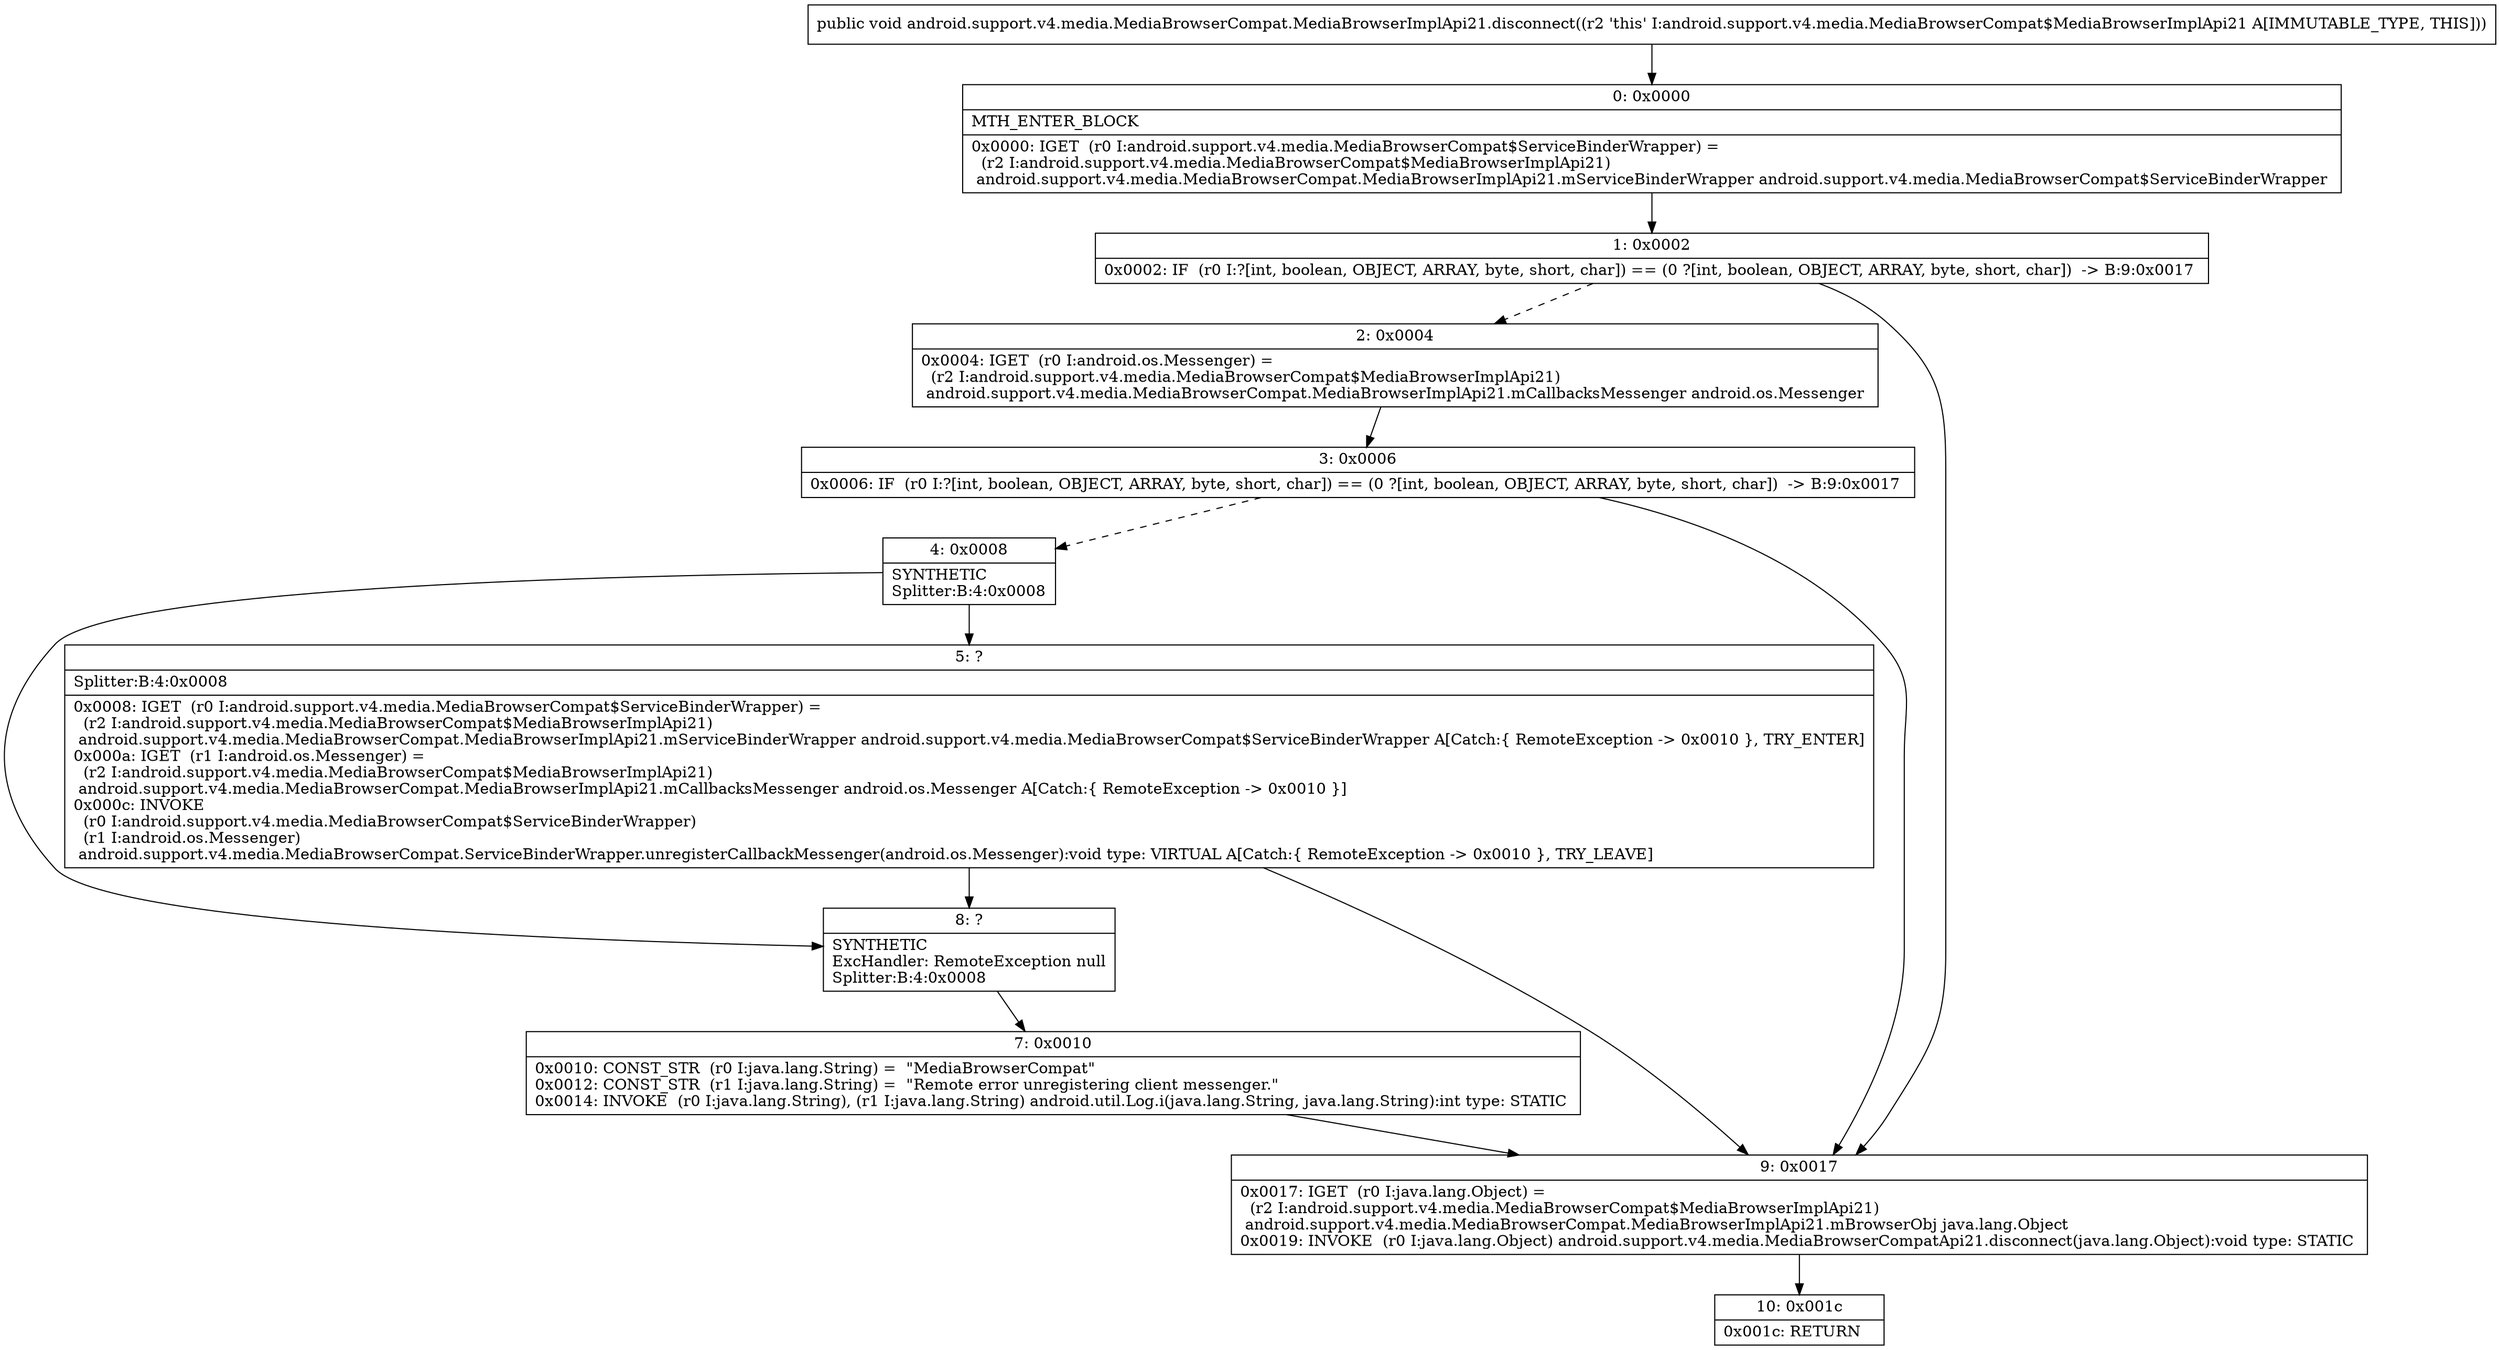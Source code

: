 digraph "CFG forandroid.support.v4.media.MediaBrowserCompat.MediaBrowserImplApi21.disconnect()V" {
Node_0 [shape=record,label="{0\:\ 0x0000|MTH_ENTER_BLOCK\l|0x0000: IGET  (r0 I:android.support.v4.media.MediaBrowserCompat$ServiceBinderWrapper) = \l  (r2 I:android.support.v4.media.MediaBrowserCompat$MediaBrowserImplApi21)\l android.support.v4.media.MediaBrowserCompat.MediaBrowserImplApi21.mServiceBinderWrapper android.support.v4.media.MediaBrowserCompat$ServiceBinderWrapper \l}"];
Node_1 [shape=record,label="{1\:\ 0x0002|0x0002: IF  (r0 I:?[int, boolean, OBJECT, ARRAY, byte, short, char]) == (0 ?[int, boolean, OBJECT, ARRAY, byte, short, char])  \-\> B:9:0x0017 \l}"];
Node_2 [shape=record,label="{2\:\ 0x0004|0x0004: IGET  (r0 I:android.os.Messenger) = \l  (r2 I:android.support.v4.media.MediaBrowserCompat$MediaBrowserImplApi21)\l android.support.v4.media.MediaBrowserCompat.MediaBrowserImplApi21.mCallbacksMessenger android.os.Messenger \l}"];
Node_3 [shape=record,label="{3\:\ 0x0006|0x0006: IF  (r0 I:?[int, boolean, OBJECT, ARRAY, byte, short, char]) == (0 ?[int, boolean, OBJECT, ARRAY, byte, short, char])  \-\> B:9:0x0017 \l}"];
Node_4 [shape=record,label="{4\:\ 0x0008|SYNTHETIC\lSplitter:B:4:0x0008\l}"];
Node_5 [shape=record,label="{5\:\ ?|Splitter:B:4:0x0008\l|0x0008: IGET  (r0 I:android.support.v4.media.MediaBrowserCompat$ServiceBinderWrapper) = \l  (r2 I:android.support.v4.media.MediaBrowserCompat$MediaBrowserImplApi21)\l android.support.v4.media.MediaBrowserCompat.MediaBrowserImplApi21.mServiceBinderWrapper android.support.v4.media.MediaBrowserCompat$ServiceBinderWrapper A[Catch:\{ RemoteException \-\> 0x0010 \}, TRY_ENTER]\l0x000a: IGET  (r1 I:android.os.Messenger) = \l  (r2 I:android.support.v4.media.MediaBrowserCompat$MediaBrowserImplApi21)\l android.support.v4.media.MediaBrowserCompat.MediaBrowserImplApi21.mCallbacksMessenger android.os.Messenger A[Catch:\{ RemoteException \-\> 0x0010 \}]\l0x000c: INVOKE  \l  (r0 I:android.support.v4.media.MediaBrowserCompat$ServiceBinderWrapper)\l  (r1 I:android.os.Messenger)\l android.support.v4.media.MediaBrowserCompat.ServiceBinderWrapper.unregisterCallbackMessenger(android.os.Messenger):void type: VIRTUAL A[Catch:\{ RemoteException \-\> 0x0010 \}, TRY_LEAVE]\l}"];
Node_7 [shape=record,label="{7\:\ 0x0010|0x0010: CONST_STR  (r0 I:java.lang.String) =  \"MediaBrowserCompat\" \l0x0012: CONST_STR  (r1 I:java.lang.String) =  \"Remote error unregistering client messenger.\" \l0x0014: INVOKE  (r0 I:java.lang.String), (r1 I:java.lang.String) android.util.Log.i(java.lang.String, java.lang.String):int type: STATIC \l}"];
Node_8 [shape=record,label="{8\:\ ?|SYNTHETIC\lExcHandler: RemoteException null\lSplitter:B:4:0x0008\l}"];
Node_9 [shape=record,label="{9\:\ 0x0017|0x0017: IGET  (r0 I:java.lang.Object) = \l  (r2 I:android.support.v4.media.MediaBrowserCompat$MediaBrowserImplApi21)\l android.support.v4.media.MediaBrowserCompat.MediaBrowserImplApi21.mBrowserObj java.lang.Object \l0x0019: INVOKE  (r0 I:java.lang.Object) android.support.v4.media.MediaBrowserCompatApi21.disconnect(java.lang.Object):void type: STATIC \l}"];
Node_10 [shape=record,label="{10\:\ 0x001c|0x001c: RETURN   \l}"];
MethodNode[shape=record,label="{public void android.support.v4.media.MediaBrowserCompat.MediaBrowserImplApi21.disconnect((r2 'this' I:android.support.v4.media.MediaBrowserCompat$MediaBrowserImplApi21 A[IMMUTABLE_TYPE, THIS])) }"];
MethodNode -> Node_0;
Node_0 -> Node_1;
Node_1 -> Node_2[style=dashed];
Node_1 -> Node_9;
Node_2 -> Node_3;
Node_3 -> Node_4[style=dashed];
Node_3 -> Node_9;
Node_4 -> Node_5;
Node_4 -> Node_8;
Node_5 -> Node_8;
Node_5 -> Node_9;
Node_7 -> Node_9;
Node_8 -> Node_7;
Node_9 -> Node_10;
}

